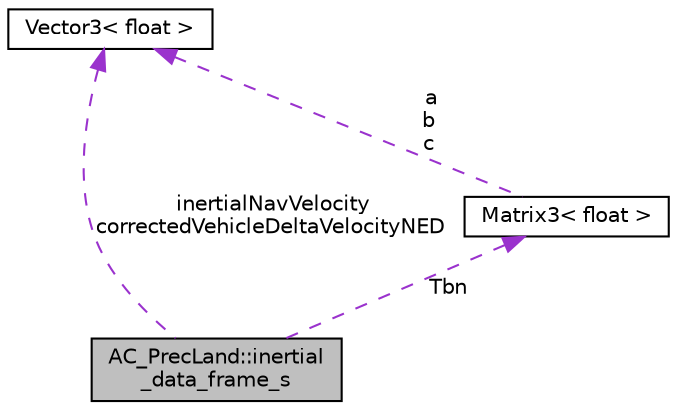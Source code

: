digraph "AC_PrecLand::inertial_data_frame_s"
{
 // INTERACTIVE_SVG=YES
  edge [fontname="Helvetica",fontsize="10",labelfontname="Helvetica",labelfontsize="10"];
  node [fontname="Helvetica",fontsize="10",shape=record];
  Node1 [label="AC_PrecLand::inertial\l_data_frame_s",height=0.2,width=0.4,color="black", fillcolor="grey75", style="filled", fontcolor="black"];
  Node2 -> Node1 [dir="back",color="darkorchid3",fontsize="10",style="dashed",label=" Tbn" ,fontname="Helvetica"];
  Node2 [label="Matrix3\< float \>",height=0.2,width=0.4,color="black", fillcolor="white", style="filled",URL="$classMatrix3.html"];
  Node3 -> Node2 [dir="back",color="darkorchid3",fontsize="10",style="dashed",label=" a\nb\nc" ,fontname="Helvetica"];
  Node3 [label="Vector3\< float \>",height=0.2,width=0.4,color="black", fillcolor="white", style="filled",URL="$classVector3.html"];
  Node3 -> Node1 [dir="back",color="darkorchid3",fontsize="10",style="dashed",label=" inertialNavVelocity\ncorrectedVehicleDeltaVelocityNED" ,fontname="Helvetica"];
}
